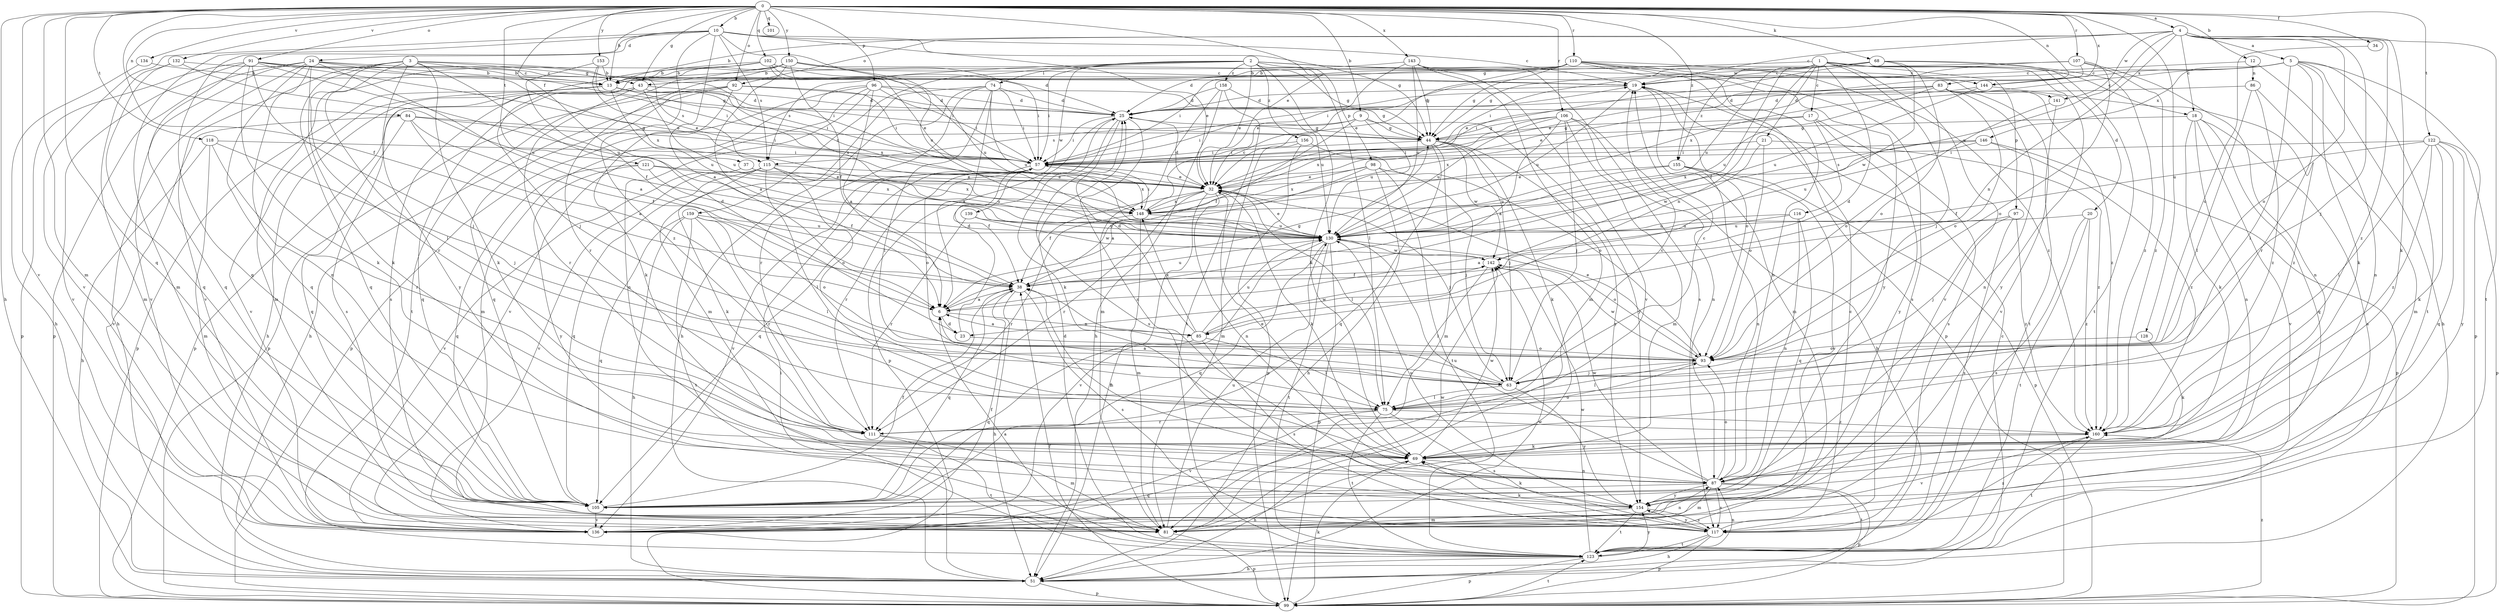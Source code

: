 strict digraph  {
0;
1;
2;
3;
4;
5;
6;
9;
10;
12;
13;
17;
18;
19;
20;
21;
23;
24;
25;
32;
34;
37;
38;
43;
44;
51;
57;
63;
68;
69;
74;
75;
81;
83;
84;
85;
86;
87;
91;
92;
93;
96;
97;
98;
99;
101;
102;
105;
106;
107;
110;
111;
115;
116;
117;
118;
121;
122;
123;
128;
130;
132;
134;
136;
139;
141;
142;
143;
144;
146;
148;
150;
153;
154;
155;
156;
158;
159;
160;
0 -> 4  [label=a];
0 -> 9  [label=b];
0 -> 10  [label=b];
0 -> 12  [label=b];
0 -> 13  [label=b];
0 -> 32  [label=e];
0 -> 34  [label=f];
0 -> 37  [label=f];
0 -> 38  [label=f];
0 -> 43  [label=g];
0 -> 51  [label=h];
0 -> 68  [label=k];
0 -> 81  [label=m];
0 -> 83  [label=n];
0 -> 84  [label=n];
0 -> 91  [label=o];
0 -> 92  [label=o];
0 -> 96  [label=p];
0 -> 101  [label=q];
0 -> 102  [label=q];
0 -> 105  [label=q];
0 -> 106  [label=r];
0 -> 107  [label=r];
0 -> 110  [label=r];
0 -> 118  [label=t];
0 -> 121  [label=t];
0 -> 122  [label=t];
0 -> 128  [label=u];
0 -> 132  [label=v];
0 -> 134  [label=v];
0 -> 136  [label=v];
0 -> 143  [label=x];
0 -> 144  [label=x];
0 -> 150  [label=y];
0 -> 153  [label=y];
0 -> 155  [label=z];
1 -> 17  [label=c];
1 -> 18  [label=c];
1 -> 20  [label=d];
1 -> 21  [label=d];
1 -> 23  [label=d];
1 -> 38  [label=f];
1 -> 43  [label=g];
1 -> 57  [label=i];
1 -> 63  [label=j];
1 -> 85  [label=n];
1 -> 97  [label=p];
1 -> 130  [label=u];
1 -> 136  [label=v];
1 -> 154  [label=y];
1 -> 155  [label=z];
2 -> 32  [label=e];
2 -> 57  [label=i];
2 -> 69  [label=k];
2 -> 74  [label=l];
2 -> 75  [label=l];
2 -> 98  [label=p];
2 -> 115  [label=s];
2 -> 139  [label=w];
2 -> 141  [label=w];
2 -> 144  [label=x];
2 -> 156  [label=z];
2 -> 158  [label=z];
2 -> 159  [label=z];
3 -> 13  [label=b];
3 -> 23  [label=d];
3 -> 43  [label=g];
3 -> 69  [label=k];
3 -> 75  [label=l];
3 -> 105  [label=q];
3 -> 111  [label=r];
3 -> 115  [label=s];
3 -> 136  [label=v];
3 -> 154  [label=y];
4 -> 5  [label=a];
4 -> 13  [label=b];
4 -> 18  [label=c];
4 -> 19  [label=c];
4 -> 63  [label=j];
4 -> 69  [label=k];
4 -> 85  [label=n];
4 -> 92  [label=o];
4 -> 93  [label=o];
4 -> 123  [label=t];
4 -> 130  [label=u];
4 -> 141  [label=w];
4 -> 160  [label=z];
5 -> 19  [label=c];
5 -> 51  [label=h];
5 -> 69  [label=k];
5 -> 75  [label=l];
5 -> 99  [label=p];
5 -> 111  [label=r];
5 -> 123  [label=t];
5 -> 144  [label=x];
5 -> 146  [label=x];
5 -> 148  [label=x];
6 -> 23  [label=d];
6 -> 44  [label=g];
6 -> 85  [label=n];
9 -> 38  [label=f];
9 -> 44  [label=g];
9 -> 57  [label=i];
9 -> 115  [label=s];
9 -> 130  [label=u];
9 -> 154  [label=y];
10 -> 6  [label=a];
10 -> 19  [label=c];
10 -> 24  [label=d];
10 -> 32  [label=e];
10 -> 44  [label=g];
10 -> 81  [label=m];
10 -> 105  [label=q];
10 -> 115  [label=s];
10 -> 130  [label=u];
10 -> 136  [label=v];
10 -> 160  [label=z];
12 -> 19  [label=c];
12 -> 86  [label=n];
12 -> 87  [label=n];
13 -> 25  [label=d];
13 -> 51  [label=h];
13 -> 57  [label=i];
13 -> 99  [label=p];
13 -> 130  [label=u];
13 -> 136  [label=v];
13 -> 148  [label=x];
17 -> 44  [label=g];
17 -> 116  [label=s];
17 -> 117  [label=s];
17 -> 148  [label=x];
17 -> 154  [label=y];
18 -> 44  [label=g];
18 -> 69  [label=k];
18 -> 87  [label=n];
18 -> 105  [label=q];
18 -> 117  [label=s];
18 -> 136  [label=v];
19 -> 25  [label=d];
19 -> 81  [label=m];
19 -> 93  [label=o];
19 -> 130  [label=u];
20 -> 117  [label=s];
20 -> 123  [label=t];
20 -> 130  [label=u];
20 -> 160  [label=z];
21 -> 57  [label=i];
21 -> 93  [label=o];
21 -> 142  [label=w];
21 -> 160  [label=z];
23 -> 25  [label=d];
23 -> 93  [label=o];
24 -> 6  [label=a];
24 -> 13  [label=b];
24 -> 51  [label=h];
24 -> 57  [label=i];
24 -> 69  [label=k];
24 -> 87  [label=n];
24 -> 99  [label=p];
24 -> 105  [label=q];
24 -> 136  [label=v];
24 -> 148  [label=x];
25 -> 44  [label=g];
25 -> 57  [label=i];
25 -> 69  [label=k];
25 -> 87  [label=n];
25 -> 99  [label=p];
25 -> 117  [label=s];
32 -> 25  [label=d];
32 -> 38  [label=f];
32 -> 51  [label=h];
32 -> 63  [label=j];
32 -> 69  [label=k];
32 -> 75  [label=l];
32 -> 87  [label=n];
32 -> 111  [label=r];
32 -> 148  [label=x];
34 -> 93  [label=o];
37 -> 32  [label=e];
37 -> 136  [label=v];
37 -> 148  [label=x];
38 -> 6  [label=a];
38 -> 51  [label=h];
38 -> 105  [label=q];
38 -> 117  [label=s];
38 -> 130  [label=u];
43 -> 25  [label=d];
43 -> 99  [label=p];
43 -> 105  [label=q];
43 -> 111  [label=r];
43 -> 117  [label=s];
43 -> 130  [label=u];
43 -> 148  [label=x];
44 -> 57  [label=i];
44 -> 63  [label=j];
44 -> 69  [label=k];
44 -> 81  [label=m];
44 -> 105  [label=q];
44 -> 142  [label=w];
44 -> 154  [label=y];
51 -> 19  [label=c];
51 -> 57  [label=i];
51 -> 99  [label=p];
51 -> 142  [label=w];
57 -> 32  [label=e];
57 -> 38  [label=f];
57 -> 93  [label=o];
57 -> 105  [label=q];
57 -> 111  [label=r];
57 -> 136  [label=v];
57 -> 148  [label=x];
63 -> 6  [label=a];
63 -> 19  [label=c];
63 -> 38  [label=f];
63 -> 75  [label=l];
63 -> 154  [label=y];
68 -> 19  [label=c];
68 -> 32  [label=e];
68 -> 44  [label=g];
68 -> 93  [label=o];
68 -> 123  [label=t];
68 -> 142  [label=w];
68 -> 160  [label=z];
69 -> 32  [label=e];
69 -> 51  [label=h];
69 -> 87  [label=n];
69 -> 142  [label=w];
74 -> 6  [label=a];
74 -> 25  [label=d];
74 -> 51  [label=h];
74 -> 57  [label=i];
74 -> 75  [label=l];
74 -> 81  [label=m];
74 -> 111  [label=r];
74 -> 130  [label=u];
75 -> 19  [label=c];
75 -> 111  [label=r];
75 -> 117  [label=s];
75 -> 123  [label=t];
75 -> 136  [label=v];
75 -> 160  [label=z];
81 -> 87  [label=n];
81 -> 99  [label=p];
81 -> 130  [label=u];
81 -> 142  [label=w];
83 -> 25  [label=d];
83 -> 32  [label=e];
83 -> 57  [label=i];
83 -> 87  [label=n];
83 -> 93  [label=o];
83 -> 130  [label=u];
83 -> 136  [label=v];
83 -> 160  [label=z];
84 -> 6  [label=a];
84 -> 38  [label=f];
84 -> 44  [label=g];
84 -> 57  [label=i];
84 -> 105  [label=q];
84 -> 136  [label=v];
85 -> 6  [label=a];
85 -> 25  [label=d];
85 -> 75  [label=l];
85 -> 105  [label=q];
85 -> 117  [label=s];
85 -> 130  [label=u];
85 -> 142  [label=w];
85 -> 148  [label=x];
86 -> 25  [label=d];
86 -> 75  [label=l];
86 -> 81  [label=m];
86 -> 160  [label=z];
87 -> 38  [label=f];
87 -> 81  [label=m];
87 -> 93  [label=o];
87 -> 99  [label=p];
87 -> 105  [label=q];
87 -> 117  [label=s];
87 -> 123  [label=t];
87 -> 130  [label=u];
87 -> 142  [label=w];
87 -> 154  [label=y];
91 -> 19  [label=c];
91 -> 32  [label=e];
91 -> 44  [label=g];
91 -> 63  [label=j];
91 -> 69  [label=k];
91 -> 99  [label=p];
91 -> 105  [label=q];
91 -> 130  [label=u];
91 -> 136  [label=v];
92 -> 25  [label=d];
92 -> 51  [label=h];
92 -> 57  [label=i];
92 -> 69  [label=k];
92 -> 99  [label=p];
92 -> 105  [label=q];
93 -> 32  [label=e];
93 -> 63  [label=j];
93 -> 75  [label=l];
93 -> 142  [label=w];
96 -> 6  [label=a];
96 -> 25  [label=d];
96 -> 44  [label=g];
96 -> 57  [label=i];
96 -> 81  [label=m];
96 -> 87  [label=n];
96 -> 99  [label=p];
96 -> 136  [label=v];
97 -> 63  [label=j];
97 -> 117  [label=s];
97 -> 130  [label=u];
97 -> 160  [label=z];
98 -> 6  [label=a];
98 -> 32  [label=e];
98 -> 51  [label=h];
98 -> 63  [label=j];
98 -> 123  [label=t];
98 -> 148  [label=x];
99 -> 38  [label=f];
99 -> 69  [label=k];
99 -> 123  [label=t];
99 -> 160  [label=z];
102 -> 13  [label=b];
102 -> 19  [label=c];
102 -> 25  [label=d];
102 -> 32  [label=e];
102 -> 57  [label=i];
102 -> 63  [label=j];
102 -> 81  [label=m];
105 -> 38  [label=f];
105 -> 136  [label=v];
106 -> 6  [label=a];
106 -> 44  [label=g];
106 -> 51  [label=h];
106 -> 63  [label=j];
106 -> 81  [label=m];
106 -> 87  [label=n];
106 -> 130  [label=u];
106 -> 148  [label=x];
107 -> 13  [label=b];
107 -> 32  [label=e];
107 -> 57  [label=i];
107 -> 87  [label=n];
107 -> 93  [label=o];
107 -> 160  [label=z];
110 -> 13  [label=b];
110 -> 25  [label=d];
110 -> 32  [label=e];
110 -> 44  [label=g];
110 -> 57  [label=i];
110 -> 87  [label=n];
110 -> 99  [label=p];
110 -> 117  [label=s];
110 -> 154  [label=y];
110 -> 160  [label=z];
111 -> 81  [label=m];
111 -> 93  [label=o];
111 -> 123  [label=t];
115 -> 32  [label=e];
115 -> 69  [label=k];
115 -> 75  [label=l];
115 -> 93  [label=o];
115 -> 105  [label=q];
115 -> 130  [label=u];
115 -> 136  [label=v];
116 -> 6  [label=a];
116 -> 87  [label=n];
116 -> 105  [label=q];
116 -> 130  [label=u];
117 -> 19  [label=c];
117 -> 51  [label=h];
117 -> 69  [label=k];
117 -> 99  [label=p];
117 -> 123  [label=t];
117 -> 154  [label=y];
117 -> 160  [label=z];
118 -> 51  [label=h];
118 -> 57  [label=i];
118 -> 63  [label=j];
118 -> 81  [label=m];
118 -> 111  [label=r];
121 -> 32  [label=e];
121 -> 38  [label=f];
121 -> 105  [label=q];
121 -> 148  [label=x];
121 -> 154  [label=y];
122 -> 38  [label=f];
122 -> 57  [label=i];
122 -> 69  [label=k];
122 -> 75  [label=l];
122 -> 99  [label=p];
122 -> 105  [label=q];
122 -> 154  [label=y];
122 -> 160  [label=z];
123 -> 6  [label=a];
123 -> 25  [label=d];
123 -> 51  [label=h];
123 -> 87  [label=n];
123 -> 99  [label=p];
123 -> 142  [label=w];
123 -> 154  [label=y];
128 -> 69  [label=k];
128 -> 93  [label=o];
130 -> 32  [label=e];
130 -> 93  [label=o];
130 -> 99  [label=p];
130 -> 105  [label=q];
130 -> 123  [label=t];
130 -> 136  [label=v];
130 -> 142  [label=w];
132 -> 19  [label=c];
132 -> 81  [label=m];
132 -> 105  [label=q];
132 -> 130  [label=u];
134 -> 13  [label=b];
134 -> 51  [label=h];
136 -> 38  [label=f];
139 -> 111  [label=r];
139 -> 130  [label=u];
139 -> 142  [label=w];
141 -> 93  [label=o];
141 -> 123  [label=t];
142 -> 38  [label=f];
142 -> 75  [label=l];
143 -> 13  [label=b];
143 -> 32  [label=e];
143 -> 44  [label=g];
143 -> 81  [label=m];
143 -> 117  [label=s];
143 -> 130  [label=u];
143 -> 136  [label=v];
144 -> 25  [label=d];
144 -> 130  [label=u];
144 -> 160  [label=z];
146 -> 57  [label=i];
146 -> 99  [label=p];
146 -> 130  [label=u];
146 -> 148  [label=x];
146 -> 160  [label=z];
148 -> 19  [label=c];
148 -> 57  [label=i];
148 -> 81  [label=m];
148 -> 111  [label=r];
148 -> 130  [label=u];
150 -> 6  [label=a];
150 -> 13  [label=b];
150 -> 38  [label=f];
150 -> 44  [label=g];
150 -> 57  [label=i];
150 -> 111  [label=r];
150 -> 117  [label=s];
150 -> 123  [label=t];
150 -> 130  [label=u];
153 -> 13  [label=b];
153 -> 32  [label=e];
153 -> 38  [label=f];
153 -> 57  [label=i];
154 -> 69  [label=k];
154 -> 81  [label=m];
154 -> 117  [label=s];
154 -> 123  [label=t];
154 -> 130  [label=u];
155 -> 32  [label=e];
155 -> 87  [label=n];
155 -> 99  [label=p];
155 -> 130  [label=u];
155 -> 136  [label=v];
156 -> 57  [label=i];
156 -> 81  [label=m];
156 -> 93  [label=o];
156 -> 99  [label=p];
158 -> 25  [label=d];
158 -> 51  [label=h];
158 -> 81  [label=m];
158 -> 123  [label=t];
158 -> 130  [label=u];
159 -> 51  [label=h];
159 -> 75  [label=l];
159 -> 93  [label=o];
159 -> 105  [label=q];
159 -> 111  [label=r];
159 -> 123  [label=t];
159 -> 130  [label=u];
160 -> 69  [label=k];
160 -> 123  [label=t];
160 -> 136  [label=v];
}
